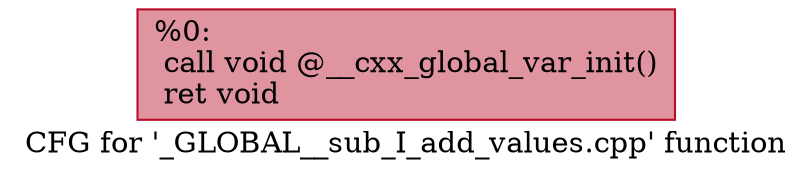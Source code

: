 digraph "CFG for '_GLOBAL__sub_I_add_values.cpp' function" {
	label="CFG for '_GLOBAL__sub_I_add_values.cpp' function";

	Node0x15b0d5714d0 [shape=record,color="#b70d28ff", style=filled, fillcolor="#b70d2870",label="{%0:\l  call void @__cxx_global_var_init()\l  ret void\l}"];
}
